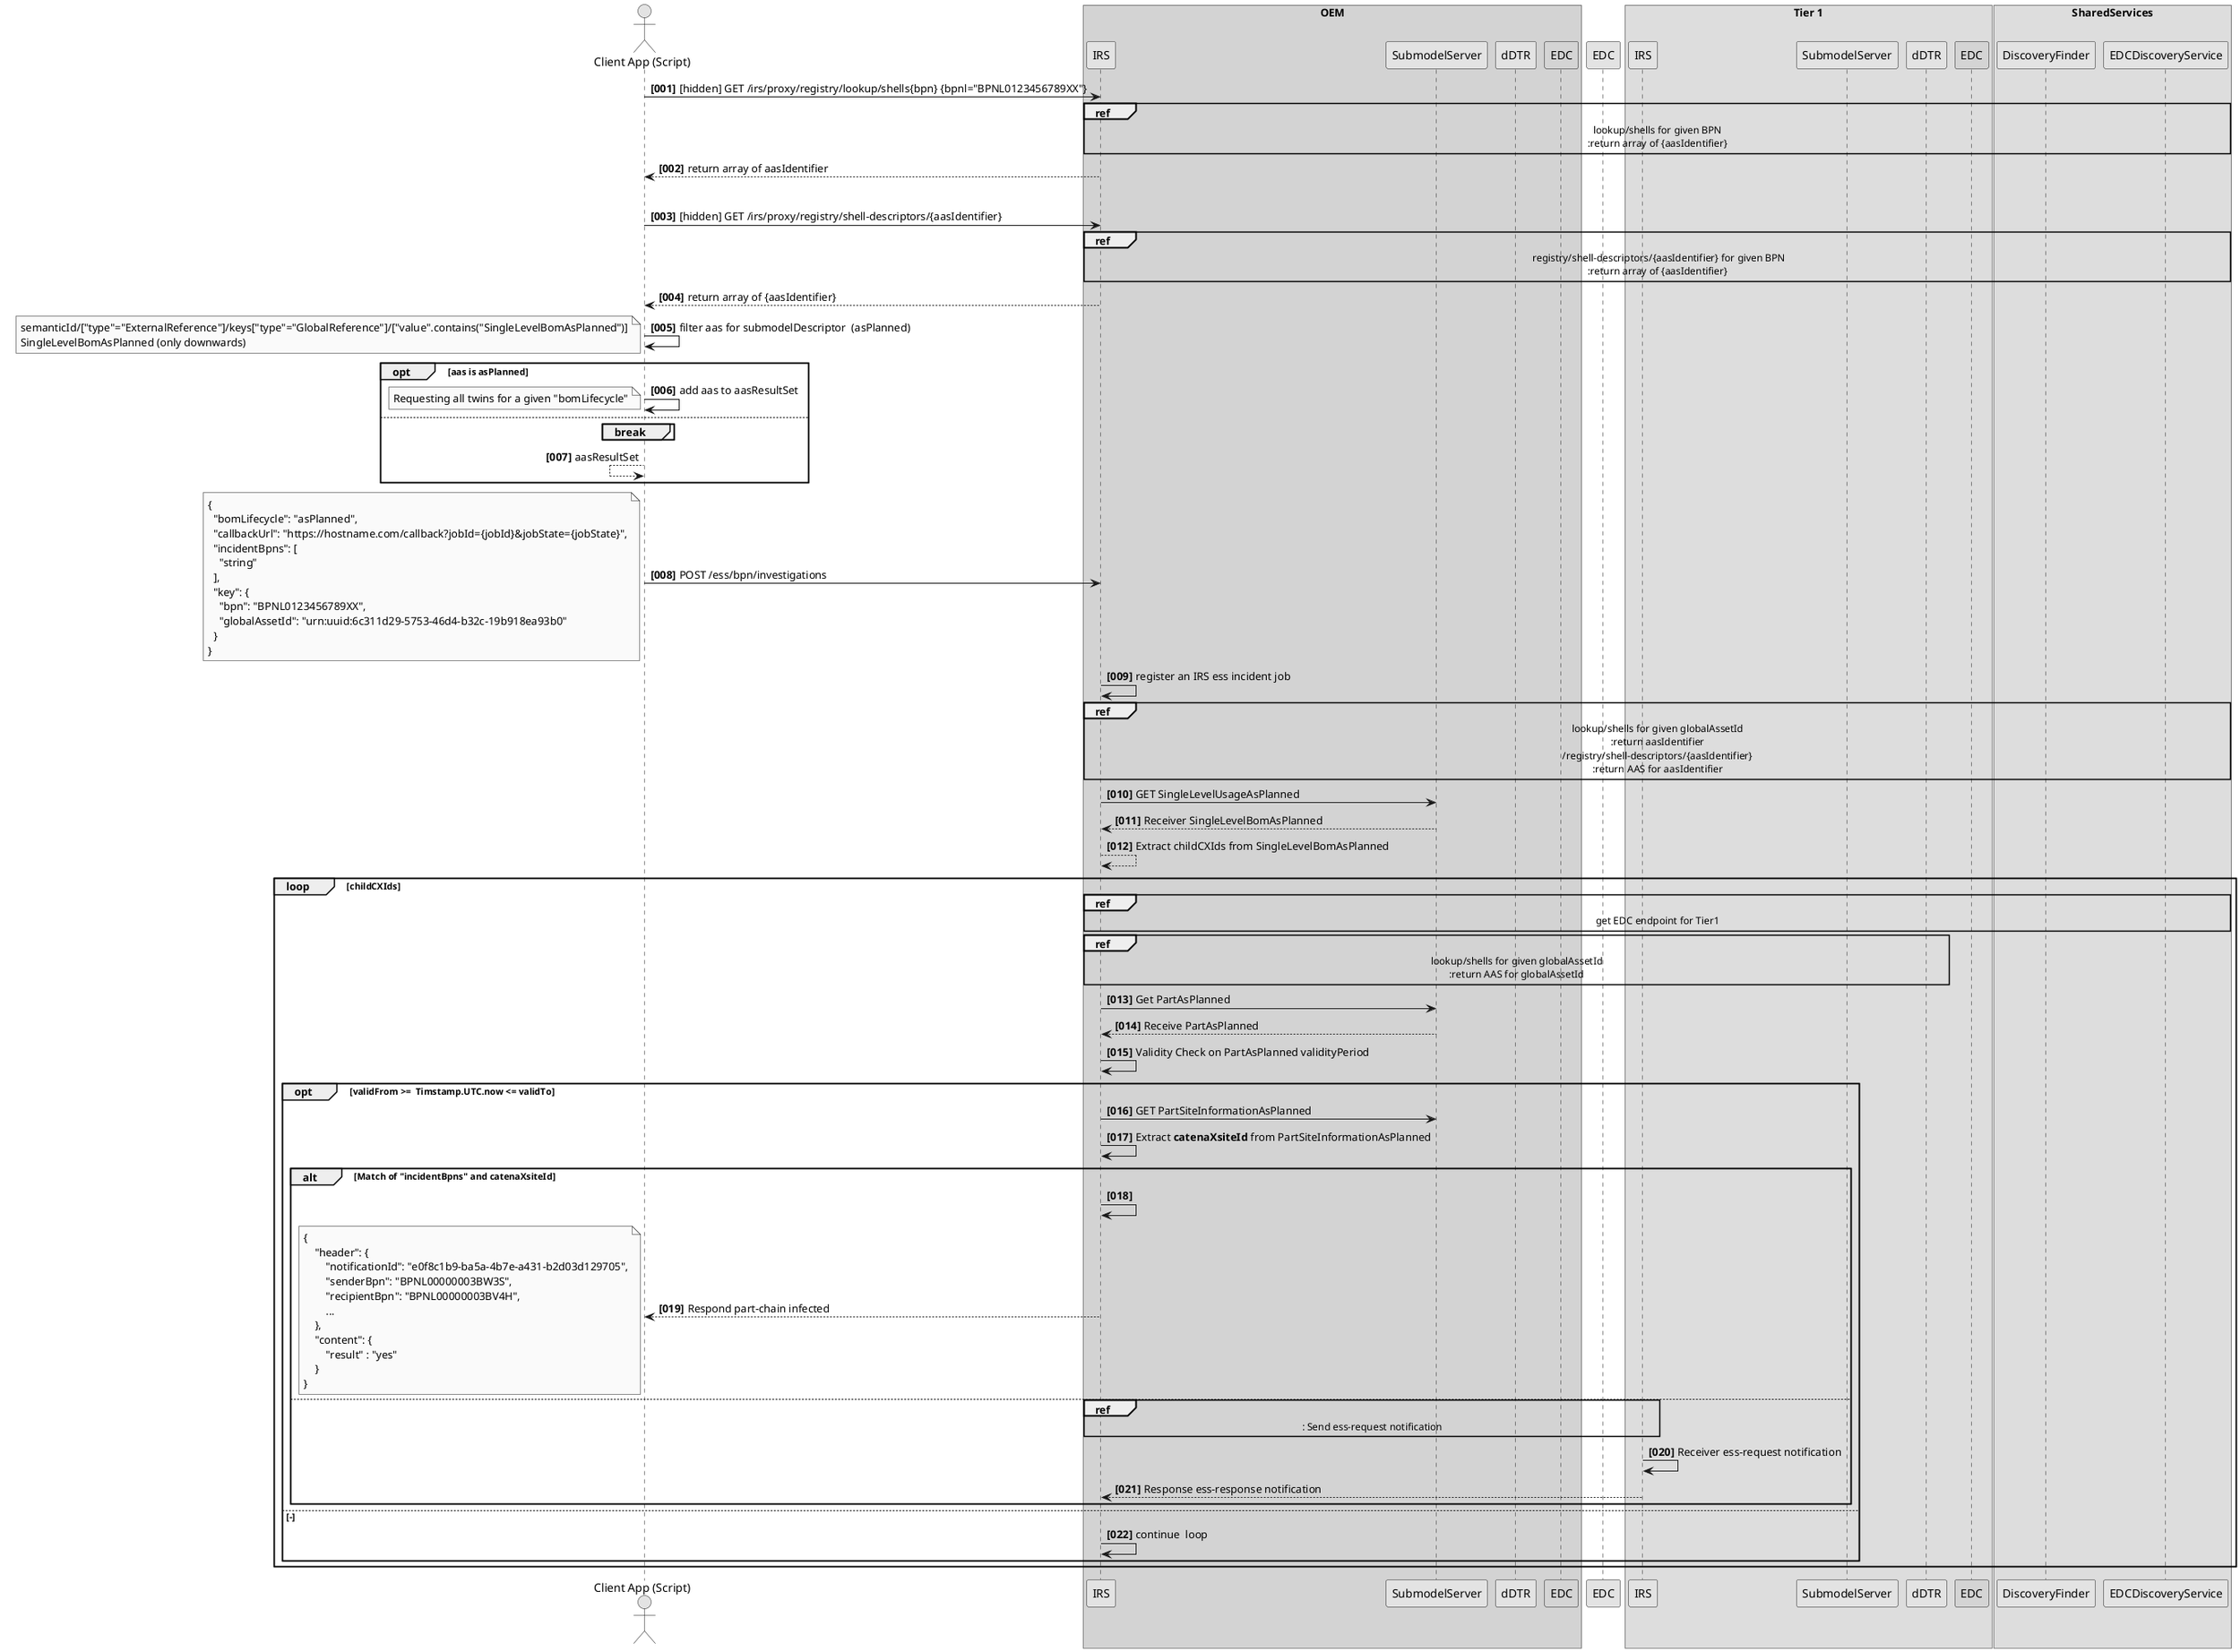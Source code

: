 @startuml
skinparam monochrome true
skinparam shadowing false
skinparam defaultFontName "Architects daughter"

autonumber "<b>[000]"

actor "Client App (Script)" as Client

box "OEM" #LightGrey
    participant IRS as IRS
    participant SubmodelServer as SubmodelServer
    participant dDTR as dDTR
    participant EDC as EDC #99FF99
end box

participant EDC as EDCTier1

box "Tier 1"
     participant IRS as IRSTier1
     participant SubmodelServer as SubmodelServerTier1
     participant dDTR as dDTRTier1
     participant EDC as EDCConsumerTier1 #99FF99
end box

box SharedServices
    participant DiscoveryFinder as DiscoveryFinder
    participant EDCDiscoveryService as EDCDiscoveryService
end box


    Client -> IRS : [hidden] GET /irs/proxy/registry/lookup/shells{bpn} {bpnl="BPNL0123456789XX"}

    ref over IRS, DiscoveryFinder, EDCDiscoveryService, EDC, dDTR
        lookup/shells for given BPN
        :return array of {aasIdentifier}
    end
    Client <-- IRS :return array of aasIdentifier


loop array of aasIdentifier
    Client -> IRS : [hidden] GET /irs/proxy/registry/shell-descriptors/{aasIdentifier}
    ref over IRS, DiscoveryFinder, EDCDiscoveryService, EDC, dDTR
         registry/shell-descriptors/{aasIdentifier} for given BPN
        :return array of {aasIdentifier}
    end

    Client <-- IRS : return array of {aasIdentifier}

    Client -> Client :  filter aas for submodelDescriptor  (asPlanned)

    opt aas is asPlanned
        note left
               semanticId/["type"="ExternalReference"]/keys["type"="GlobalReference"]/["value".contains("SingleLevelBomAsPlanned")]
               SingleLevelBomAsPlanned (only downwards)
         end note
         Client -> Client : add aas to aasResultSet
         note left
                     Requesting all twins for a given "bomLifecycle"
              end note
       else
            break
    end opt

    Client <-- Client : aasResultSet

end loop


Client -> IRS : POST /ess/bpn/investigations
note left
    {
      "bomLifecycle": "asPlanned",
      "callbackUrl": "https://hostname.com/callback?jobId={jobId}&jobState={jobState}",
      "incidentBpns": [
        "string"
      ],
      "key": {
        "bpn": "BPNL0123456789XX",
        "globalAssetId": "urn:uuid:6c311d29-5753-46d4-b32c-19b918ea93b0"
      }
    }
end note
IRS -> IRS : register an IRS ess incident job

ref over IRS, DiscoveryFinder, EDCDiscoveryService, EDC, dDTR
    lookup/shells for given globalAssetId
    :return aasIdentifier
    /registry/shell-descriptors/{aasIdentifier}
    :return AAS for aasIdentifier
end
IRS -> SubmodelServer : GET SingleLevelUsageAsPlanned
IRS <-- SubmodelServer : Receiver SingleLevelBomAsPlanned
IRS --> IRS : Extract childCXIds from SingleLevelBomAsPlanned

loop  childCXIds

    ref over IRS, DiscoveryFinder, EDCDiscoveryService
        get EDC endpoint for Tier1
    end
    ref over IRS, EDCTier1, dDTRTier1
        lookup/shells for given globalAssetId
        :return AAS for globalAssetId
    end
    IRS -> SubmodelServer : Get PartAsPlanned
    IRS <-- SubmodelServer : Receive PartAsPlanned
    IRS -> IRS: Validity Check on PartAsPlanned validityPeriod

    opt validFrom >=  Timstamp.UTC.now <= validTo
        IRS -> SubmodelServer : GET PartSiteInformationAsPlanned
        IRS -> IRS : Extract **catenaXsiteId** from PartSiteInformationAsPlanned

        alt Match of "incidentBpns" and catenaXsiteId
            IRS -> IRS:
            Client <-- IRS: Respond part-chain infected
            note left
                    {
                        "header": {
                            "notificationId": "e0f8c1b9-ba5a-4b7e-a431-b2d03d129705",
                            "senderBpn": "BPNL00000003BW3S",
                            "recipientBpn": "BPNL00000003BV4H",
                            ...
                        },
                        "content": {
                            "result" : "yes"
                        }
                    }
              end note
         else
            ref over IRS, IRSTier1
                : Send ess-request notification
            end ref
            IRSTier1 -> IRSTier1 : Receiver ess-request notification

            IRS <-- IRSTier1: Response ess-response notification
        end
    else -
        IRS -> IRS: continue  loop
    end
end loop

@enduml